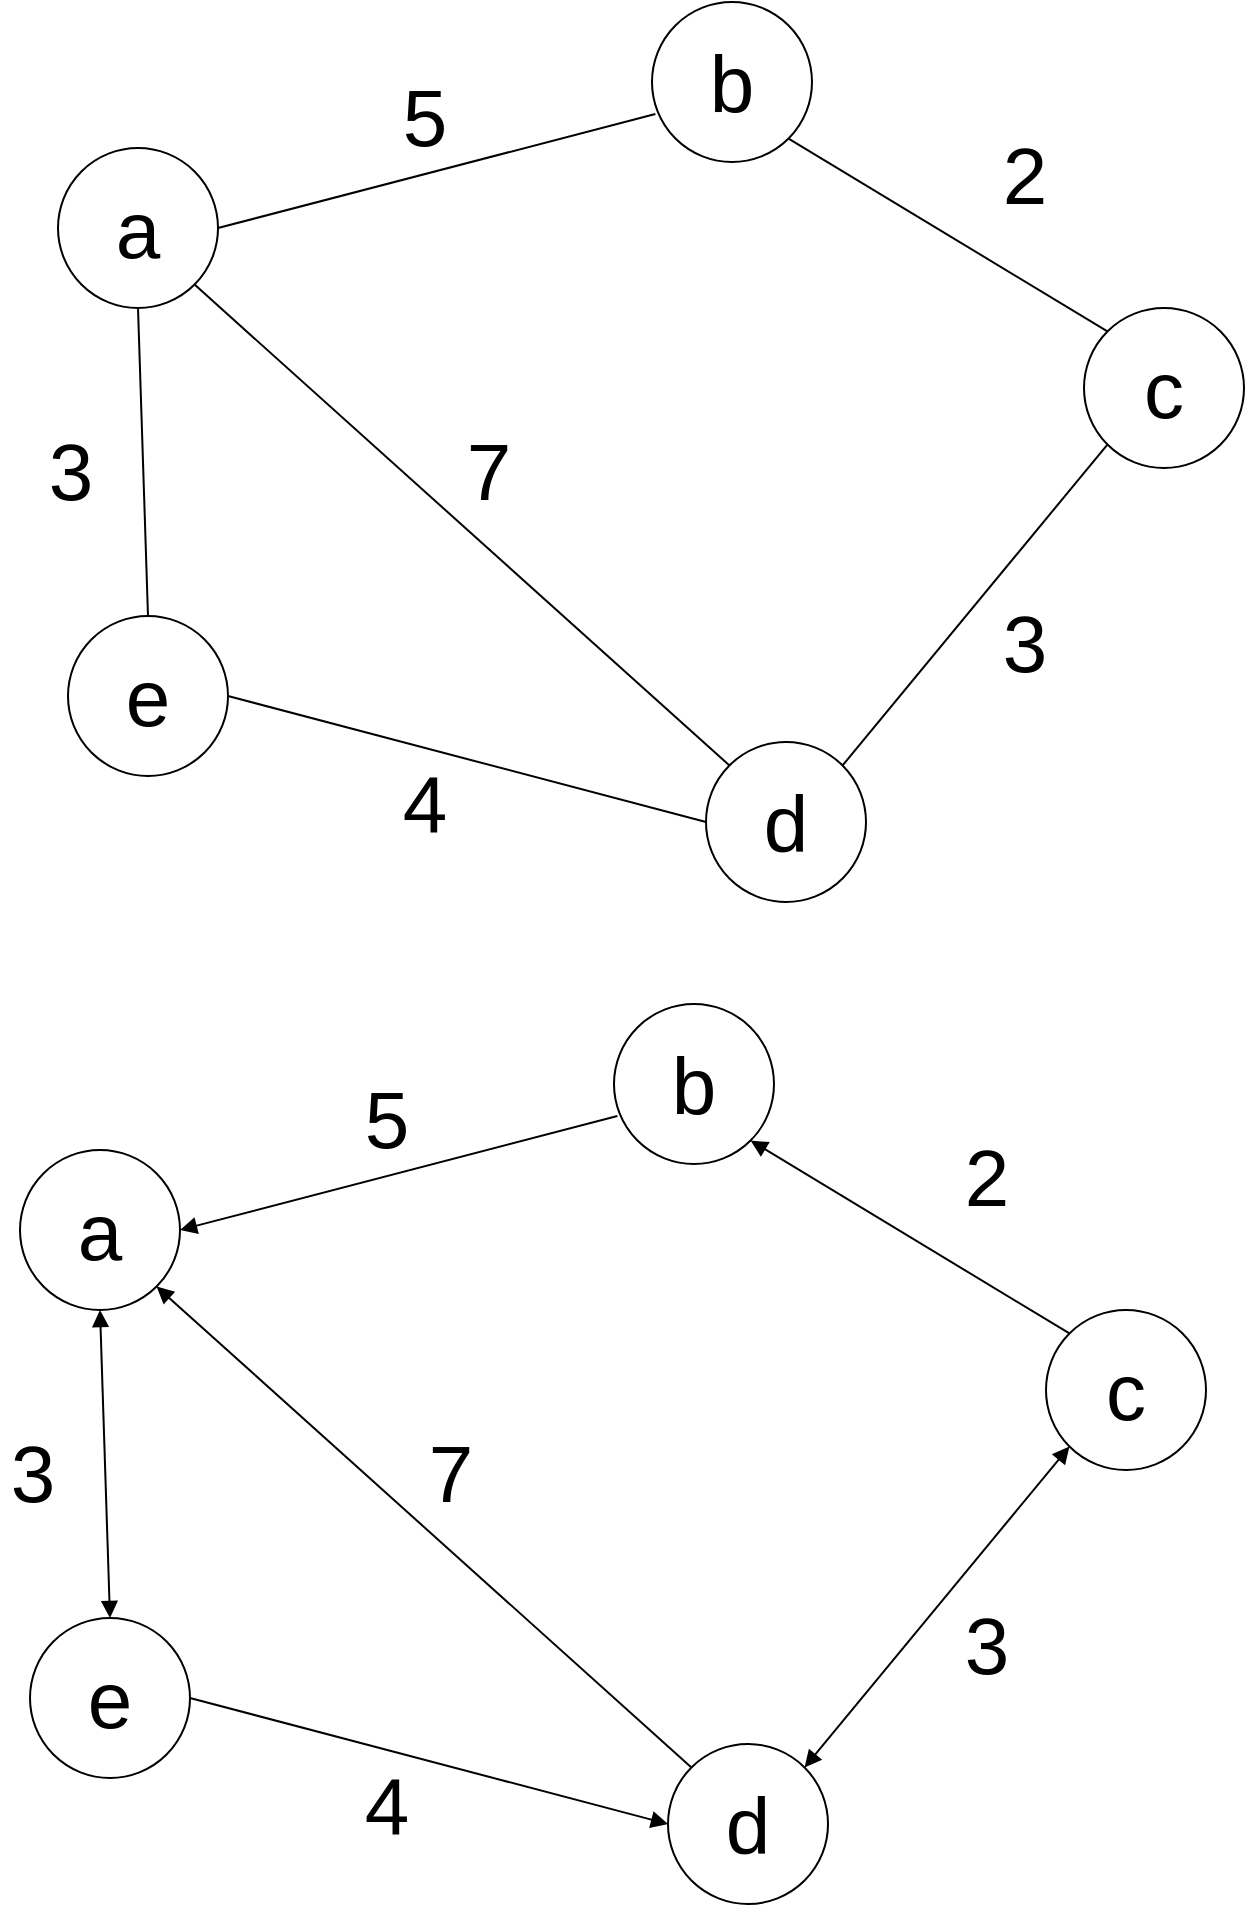 <mxfile version="13.3.0" type="device"><diagram id="OjI5I-Uw7GZbSIOVEGNA" name="Page-1"><mxGraphModel dx="2370" dy="1188" grid="0" gridSize="10" guides="1" tooltips="1" connect="1" arrows="1" fold="1" page="1" pageScale="1" pageWidth="827" pageHeight="1169" math="0" shadow="0"><root><mxCell id="0"/><mxCell id="1" parent="0"/><mxCell id="JhTEuLcNdQunu6ykBPan-1" value="&lt;font style=&quot;font-size: 40px&quot;&gt;a&lt;/font&gt;" style="ellipse;whiteSpace=wrap;html=1;aspect=fixed;" parent="1" vertex="1"><mxGeometry x="152" y="164" width="80" height="80" as="geometry"/></mxCell><mxCell id="JhTEuLcNdQunu6ykBPan-3" value="&lt;font style=&quot;font-size: 40px&quot;&gt;b&lt;/font&gt;" style="ellipse;whiteSpace=wrap;html=1;aspect=fixed;" parent="1" vertex="1"><mxGeometry x="449" y="91" width="80" height="80" as="geometry"/></mxCell><mxCell id="JhTEuLcNdQunu6ykBPan-5" value="&lt;font style=&quot;font-size: 40px&quot;&gt;c&lt;/font&gt;" style="ellipse;whiteSpace=wrap;html=1;aspect=fixed;" parent="1" vertex="1"><mxGeometry x="665" y="244" width="80" height="80" as="geometry"/></mxCell><mxCell id="JhTEuLcNdQunu6ykBPan-6" value="&lt;font style=&quot;font-size: 40px&quot;&gt;d&lt;/font&gt;" style="ellipse;whiteSpace=wrap;html=1;aspect=fixed;" parent="1" vertex="1"><mxGeometry x="476" y="461" width="80" height="80" as="geometry"/></mxCell><mxCell id="JhTEuLcNdQunu6ykBPan-7" value="&lt;font style=&quot;font-size: 40px&quot;&gt;e&lt;/font&gt;" style="ellipse;whiteSpace=wrap;html=1;aspect=fixed;" parent="1" vertex="1"><mxGeometry x="157" y="398" width="80" height="80" as="geometry"/></mxCell><mxCell id="JhTEuLcNdQunu6ykBPan-8" value="" style="endArrow=none;html=1;entryX=0.5;entryY=1;entryDx=0;entryDy=0;exitX=0.5;exitY=0;exitDx=0;exitDy=0;" parent="1" source="JhTEuLcNdQunu6ykBPan-7" target="JhTEuLcNdQunu6ykBPan-1" edge="1"><mxGeometry width="50" height="50" relative="1" as="geometry"><mxPoint x="305" y="329" as="sourcePoint"/><mxPoint x="355" y="279" as="targetPoint"/></mxGeometry></mxCell><mxCell id="JhTEuLcNdQunu6ykBPan-9" value="" style="endArrow=none;html=1;entryX=1;entryY=1;entryDx=0;entryDy=0;exitX=0;exitY=0;exitDx=0;exitDy=0;" parent="1" source="JhTEuLcNdQunu6ykBPan-6" target="JhTEuLcNdQunu6ykBPan-1" edge="1"><mxGeometry width="50" height="50" relative="1" as="geometry"><mxPoint x="207" y="408" as="sourcePoint"/><mxPoint x="202" y="254" as="targetPoint"/></mxGeometry></mxCell><mxCell id="JhTEuLcNdQunu6ykBPan-10" value="" style="endArrow=none;html=1;entryX=1;entryY=0.5;entryDx=0;entryDy=0;exitX=0;exitY=0.5;exitDx=0;exitDy=0;" parent="1" source="JhTEuLcNdQunu6ykBPan-6" target="JhTEuLcNdQunu6ykBPan-7" edge="1"><mxGeometry width="50" height="50" relative="1" as="geometry"><mxPoint x="497.716" y="482.716" as="sourcePoint"/><mxPoint x="230.284" y="242.284" as="targetPoint"/></mxGeometry></mxCell><mxCell id="JhTEuLcNdQunu6ykBPan-11" value="" style="endArrow=none;html=1;entryX=0.021;entryY=0.7;entryDx=0;entryDy=0;exitX=1;exitY=0.5;exitDx=0;exitDy=0;entryPerimeter=0;" parent="1" source="JhTEuLcNdQunu6ykBPan-1" target="JhTEuLcNdQunu6ykBPan-3" edge="1"><mxGeometry width="50" height="50" relative="1" as="geometry"><mxPoint x="497.716" y="482.716" as="sourcePoint"/><mxPoint x="230.284" y="242.284" as="targetPoint"/></mxGeometry></mxCell><mxCell id="JhTEuLcNdQunu6ykBPan-13" value="" style="endArrow=none;html=1;entryX=0;entryY=0;entryDx=0;entryDy=0;exitX=1;exitY=1;exitDx=0;exitDy=0;" parent="1" source="JhTEuLcNdQunu6ykBPan-3" target="JhTEuLcNdQunu6ykBPan-5" edge="1"><mxGeometry width="50" height="50" relative="1" as="geometry"><mxPoint x="242" y="214" as="sourcePoint"/><mxPoint x="460.68" y="157.0" as="targetPoint"/></mxGeometry></mxCell><mxCell id="JhTEuLcNdQunu6ykBPan-14" value="" style="endArrow=none;html=1;entryX=1;entryY=0;entryDx=0;entryDy=0;exitX=0;exitY=1;exitDx=0;exitDy=0;" parent="1" source="JhTEuLcNdQunu6ykBPan-5" target="JhTEuLcNdQunu6ykBPan-6" edge="1"><mxGeometry width="50" height="50" relative="1" as="geometry"><mxPoint x="527.284" y="169.284" as="sourcePoint"/><mxPoint x="686.716" y="265.716" as="targetPoint"/></mxGeometry></mxCell><mxCell id="JhTEuLcNdQunu6ykBPan-16" value="&lt;font style=&quot;font-size: 40px&quot;&gt;5&lt;/font&gt;" style="text;html=1;align=center;verticalAlign=middle;resizable=0;points=[];autosize=1;" parent="1" vertex="1"><mxGeometry x="319" y="135" width="32" height="26" as="geometry"/></mxCell><mxCell id="JhTEuLcNdQunu6ykBPan-17" value="&lt;font style=&quot;font-size: 40px&quot;&gt;7&lt;/font&gt;" style="text;html=1;align=center;verticalAlign=middle;resizable=0;points=[];autosize=1;" parent="1" vertex="1"><mxGeometry x="351" y="312" width="32" height="26" as="geometry"/></mxCell><mxCell id="JhTEuLcNdQunu6ykBPan-18" value="&lt;font style=&quot;font-size: 40px&quot;&gt;4&lt;/font&gt;" style="text;html=1;align=center;verticalAlign=middle;resizable=0;points=[];autosize=1;" parent="1" vertex="1"><mxGeometry x="319" y="478" width="32" height="26" as="geometry"/></mxCell><mxCell id="JhTEuLcNdQunu6ykBPan-19" value="&lt;font style=&quot;font-size: 40px&quot;&gt;3&lt;/font&gt;" style="text;html=1;align=center;verticalAlign=middle;resizable=0;points=[];autosize=1;" parent="1" vertex="1"><mxGeometry x="142" y="312" width="32" height="26" as="geometry"/></mxCell><mxCell id="JhTEuLcNdQunu6ykBPan-20" value="&lt;font style=&quot;font-size: 40px&quot;&gt;3&lt;/font&gt;" style="text;html=1;align=center;verticalAlign=middle;resizable=0;points=[];autosize=1;" parent="1" vertex="1"><mxGeometry x="619" y="398" width="32" height="26" as="geometry"/></mxCell><mxCell id="JhTEuLcNdQunu6ykBPan-21" value="&lt;font style=&quot;font-size: 40px&quot;&gt;2&lt;/font&gt;" style="text;html=1;align=center;verticalAlign=middle;resizable=0;points=[];autosize=1;" parent="1" vertex="1"><mxGeometry x="619" y="164" width="32" height="26" as="geometry"/></mxCell><mxCell id="JhTEuLcNdQunu6ykBPan-22" value="&lt;font style=&quot;font-size: 40px&quot;&gt;a&lt;/font&gt;" style="ellipse;whiteSpace=wrap;html=1;aspect=fixed;" parent="1" vertex="1"><mxGeometry x="133" y="665" width="80" height="80" as="geometry"/></mxCell><mxCell id="JhTEuLcNdQunu6ykBPan-23" value="&lt;font style=&quot;font-size: 40px&quot;&gt;b&lt;/font&gt;" style="ellipse;whiteSpace=wrap;html=1;aspect=fixed;" parent="1" vertex="1"><mxGeometry x="430" y="592" width="80" height="80" as="geometry"/></mxCell><mxCell id="JhTEuLcNdQunu6ykBPan-24" value="&lt;font style=&quot;font-size: 40px&quot;&gt;c&lt;/font&gt;" style="ellipse;whiteSpace=wrap;html=1;aspect=fixed;" parent="1" vertex="1"><mxGeometry x="646" y="745" width="80" height="80" as="geometry"/></mxCell><mxCell id="JhTEuLcNdQunu6ykBPan-25" value="&lt;font style=&quot;font-size: 40px&quot;&gt;d&lt;/font&gt;" style="ellipse;whiteSpace=wrap;html=1;aspect=fixed;" parent="1" vertex="1"><mxGeometry x="457" y="962" width="80" height="80" as="geometry"/></mxCell><mxCell id="JhTEuLcNdQunu6ykBPan-26" value="&lt;font style=&quot;font-size: 40px&quot;&gt;e&lt;/font&gt;" style="ellipse;whiteSpace=wrap;html=1;aspect=fixed;" parent="1" vertex="1"><mxGeometry x="138" y="899" width="80" height="80" as="geometry"/></mxCell><mxCell id="JhTEuLcNdQunu6ykBPan-27" value="" style="endArrow=block;html=1;entryX=0.5;entryY=1;entryDx=0;entryDy=0;exitX=0.5;exitY=0;exitDx=0;exitDy=0;endFill=1;startArrow=block;startFill=1;" parent="1" source="JhTEuLcNdQunu6ykBPan-26" target="JhTEuLcNdQunu6ykBPan-22" edge="1"><mxGeometry width="50" height="50" relative="1" as="geometry"><mxPoint x="286" y="830" as="sourcePoint"/><mxPoint x="336" y="780" as="targetPoint"/></mxGeometry></mxCell><mxCell id="JhTEuLcNdQunu6ykBPan-28" value="" style="endArrow=block;html=1;entryX=1;entryY=1;entryDx=0;entryDy=0;exitX=0;exitY=0;exitDx=0;exitDy=0;endFill=1;" parent="1" source="JhTEuLcNdQunu6ykBPan-25" target="JhTEuLcNdQunu6ykBPan-22" edge="1"><mxGeometry width="50" height="50" relative="1" as="geometry"><mxPoint x="188" y="909" as="sourcePoint"/><mxPoint x="183" y="755" as="targetPoint"/></mxGeometry></mxCell><mxCell id="JhTEuLcNdQunu6ykBPan-29" value="" style="endArrow=none;html=1;entryX=1;entryY=0.5;entryDx=0;entryDy=0;exitX=0;exitY=0.5;exitDx=0;exitDy=0;startArrow=block;startFill=1;" parent="1" source="JhTEuLcNdQunu6ykBPan-25" target="JhTEuLcNdQunu6ykBPan-26" edge="1"><mxGeometry width="50" height="50" relative="1" as="geometry"><mxPoint x="478.716" y="983.716" as="sourcePoint"/><mxPoint x="211.284" y="743.284" as="targetPoint"/></mxGeometry></mxCell><mxCell id="JhTEuLcNdQunu6ykBPan-30" value="" style="endArrow=none;html=1;entryX=0.021;entryY=0.7;entryDx=0;entryDy=0;exitX=1;exitY=0.5;exitDx=0;exitDy=0;entryPerimeter=0;startArrow=block;startFill=1;" parent="1" source="JhTEuLcNdQunu6ykBPan-22" target="JhTEuLcNdQunu6ykBPan-23" edge="1"><mxGeometry width="50" height="50" relative="1" as="geometry"><mxPoint x="478.716" y="983.716" as="sourcePoint"/><mxPoint x="211.284" y="743.284" as="targetPoint"/></mxGeometry></mxCell><mxCell id="JhTEuLcNdQunu6ykBPan-31" value="" style="endArrow=none;html=1;entryX=0;entryY=0;entryDx=0;entryDy=0;exitX=1;exitY=1;exitDx=0;exitDy=0;startArrow=block;startFill=1;" parent="1" source="JhTEuLcNdQunu6ykBPan-23" target="JhTEuLcNdQunu6ykBPan-24" edge="1"><mxGeometry width="50" height="50" relative="1" as="geometry"><mxPoint x="223" y="715" as="sourcePoint"/><mxPoint x="441.68" y="658.0" as="targetPoint"/></mxGeometry></mxCell><mxCell id="JhTEuLcNdQunu6ykBPan-32" value="" style="endArrow=block;html=1;entryX=1;entryY=0;entryDx=0;entryDy=0;exitX=0;exitY=1;exitDx=0;exitDy=0;startArrow=block;startFill=1;endFill=1;" parent="1" source="JhTEuLcNdQunu6ykBPan-24" target="JhTEuLcNdQunu6ykBPan-25" edge="1"><mxGeometry width="50" height="50" relative="1" as="geometry"><mxPoint x="508.284" y="670.284" as="sourcePoint"/><mxPoint x="667.716" y="766.716" as="targetPoint"/></mxGeometry></mxCell><mxCell id="JhTEuLcNdQunu6ykBPan-33" value="&lt;font style=&quot;font-size: 40px&quot;&gt;5&lt;/font&gt;" style="text;html=1;align=center;verticalAlign=middle;resizable=0;points=[];autosize=1;" parent="1" vertex="1"><mxGeometry x="300" y="636" width="32" height="26" as="geometry"/></mxCell><mxCell id="JhTEuLcNdQunu6ykBPan-34" value="&lt;font style=&quot;font-size: 40px&quot;&gt;7&lt;/font&gt;" style="text;html=1;align=center;verticalAlign=middle;resizable=0;points=[];autosize=1;" parent="1" vertex="1"><mxGeometry x="332" y="813" width="32" height="26" as="geometry"/></mxCell><mxCell id="JhTEuLcNdQunu6ykBPan-35" value="&lt;font style=&quot;font-size: 40px&quot;&gt;4&lt;/font&gt;" style="text;html=1;align=center;verticalAlign=middle;resizable=0;points=[];autosize=1;" parent="1" vertex="1"><mxGeometry x="300" y="979" width="32" height="26" as="geometry"/></mxCell><mxCell id="JhTEuLcNdQunu6ykBPan-36" value="&lt;font style=&quot;font-size: 40px&quot;&gt;3&lt;/font&gt;" style="text;html=1;align=center;verticalAlign=middle;resizable=0;points=[];autosize=1;" parent="1" vertex="1"><mxGeometry x="123" y="813" width="32" height="26" as="geometry"/></mxCell><mxCell id="JhTEuLcNdQunu6ykBPan-37" value="&lt;font style=&quot;font-size: 40px&quot;&gt;3&lt;/font&gt;" style="text;html=1;align=center;verticalAlign=middle;resizable=0;points=[];autosize=1;" parent="1" vertex="1"><mxGeometry x="600" y="899" width="32" height="26" as="geometry"/></mxCell><mxCell id="JhTEuLcNdQunu6ykBPan-38" value="&lt;font style=&quot;font-size: 40px&quot;&gt;2&lt;/font&gt;" style="text;html=1;align=center;verticalAlign=middle;resizable=0;points=[];autosize=1;" parent="1" vertex="1"><mxGeometry x="600" y="665" width="32" height="26" as="geometry"/></mxCell></root></mxGraphModel></diagram></mxfile>